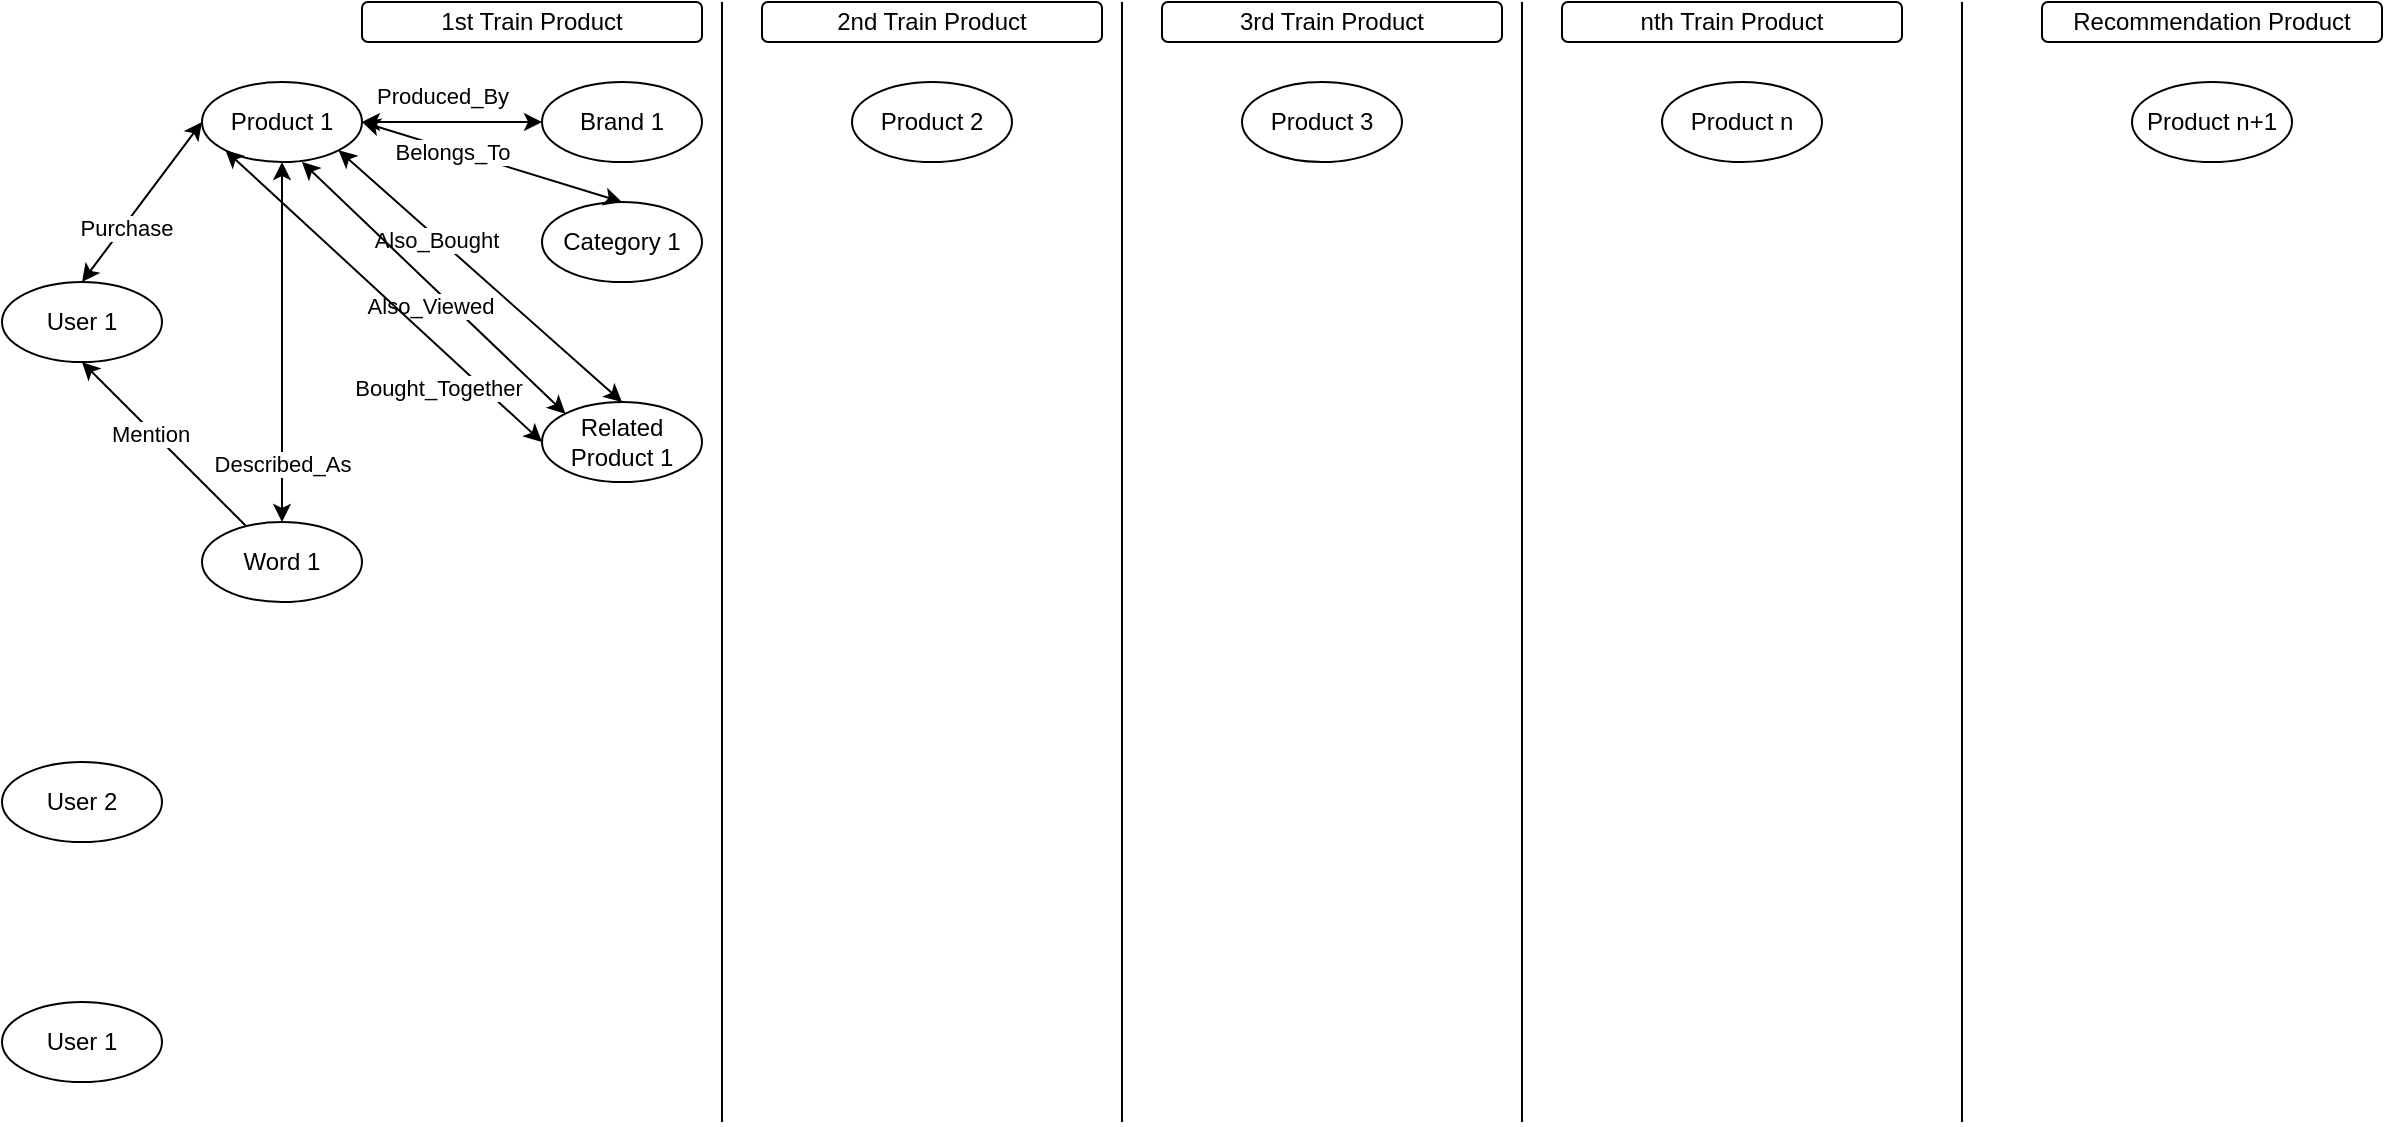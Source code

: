 <mxfile version="20.2.0" type="device"><diagram id="I-RLBWo43ooe1Zx9_YNI" name="Page-1"><mxGraphModel dx="1278" dy="579" grid="1" gridSize="10" guides="1" tooltips="1" connect="1" arrows="1" fold="1" page="1" pageScale="1" pageWidth="850" pageHeight="1100" math="0" shadow="0"><root><mxCell id="0"/><mxCell id="1" parent="0"/><mxCell id="Hz-rAj97ehstO9LGOA_n-1" value="User 1" style="ellipse;whiteSpace=wrap;html=1;" vertex="1" parent="1"><mxGeometry x="20" y="140" width="80" height="40" as="geometry"/></mxCell><mxCell id="Hz-rAj97ehstO9LGOA_n-5" value="Product 1" style="ellipse;whiteSpace=wrap;html=1;" vertex="1" parent="1"><mxGeometry x="120" y="40" width="80" height="40" as="geometry"/></mxCell><mxCell id="Hz-rAj97ehstO9LGOA_n-6" value="1st Train Product" style="rounded=1;whiteSpace=wrap;html=1;" vertex="1" parent="1"><mxGeometry x="200" width="170" height="20" as="geometry"/></mxCell><mxCell id="Hz-rAj97ehstO9LGOA_n-7" value="2nd Train Product" style="rounded=1;whiteSpace=wrap;html=1;" vertex="1" parent="1"><mxGeometry x="400" width="170" height="20" as="geometry"/></mxCell><mxCell id="Hz-rAj97ehstO9LGOA_n-8" value="3rd Train Product" style="rounded=1;whiteSpace=wrap;html=1;" vertex="1" parent="1"><mxGeometry x="600" width="170" height="20" as="geometry"/></mxCell><mxCell id="Hz-rAj97ehstO9LGOA_n-9" value="nth Train Product" style="rounded=1;whiteSpace=wrap;html=1;" vertex="1" parent="1"><mxGeometry x="800" width="170" height="20" as="geometry"/></mxCell><mxCell id="Hz-rAj97ehstO9LGOA_n-10" value="Recommendation Product" style="rounded=1;whiteSpace=wrap;html=1;" vertex="1" parent="1"><mxGeometry x="1040" width="170" height="20" as="geometry"/></mxCell><mxCell id="Hz-rAj97ehstO9LGOA_n-11" value="" style="endArrow=none;html=1;rounded=0;" edge="1" parent="1"><mxGeometry width="50" height="50" relative="1" as="geometry"><mxPoint x="1000" y="560" as="sourcePoint"/><mxPoint x="1000" as="targetPoint"/></mxGeometry></mxCell><mxCell id="Hz-rAj97ehstO9LGOA_n-12" value="" style="endArrow=none;html=1;rounded=0;" edge="1" parent="1"><mxGeometry width="50" height="50" relative="1" as="geometry"><mxPoint x="780" y="560" as="sourcePoint"/><mxPoint x="780" as="targetPoint"/></mxGeometry></mxCell><mxCell id="Hz-rAj97ehstO9LGOA_n-13" value="" style="endArrow=none;html=1;rounded=0;" edge="1" parent="1"><mxGeometry width="50" height="50" relative="1" as="geometry"><mxPoint x="580" y="560" as="sourcePoint"/><mxPoint x="580" as="targetPoint"/></mxGeometry></mxCell><mxCell id="Hz-rAj97ehstO9LGOA_n-14" value="" style="endArrow=none;html=1;rounded=0;" edge="1" parent="1"><mxGeometry width="50" height="50" relative="1" as="geometry"><mxPoint x="380" y="560" as="sourcePoint"/><mxPoint x="380" as="targetPoint"/></mxGeometry></mxCell><mxCell id="Hz-rAj97ehstO9LGOA_n-15" value="" style="endArrow=classic;startArrow=classic;html=1;rounded=0;entryX=0;entryY=0.5;entryDx=0;entryDy=0;exitX=0.5;exitY=0;exitDx=0;exitDy=0;" edge="1" parent="1" source="Hz-rAj97ehstO9LGOA_n-1" target="Hz-rAj97ehstO9LGOA_n-5"><mxGeometry width="50" height="50" relative="1" as="geometry"><mxPoint x="90" y="120" as="sourcePoint"/><mxPoint x="140" y="70" as="targetPoint"/></mxGeometry></mxCell><mxCell id="Hz-rAj97ehstO9LGOA_n-16" value="Purchase" style="edgeLabel;html=1;align=center;verticalAlign=middle;resizable=0;points=[];" vertex="1" connectable="0" parent="Hz-rAj97ehstO9LGOA_n-15"><mxGeometry x="-0.306" y="-1" relative="1" as="geometry"><mxPoint as="offset"/></mxGeometry></mxCell><mxCell id="Hz-rAj97ehstO9LGOA_n-18" value="" style="endArrow=classic;startArrow=classic;html=1;rounded=0;entryX=0;entryY=0.5;entryDx=0;entryDy=0;exitX=0.5;exitY=1;exitDx=0;exitDy=0;" edge="1" parent="1" source="Hz-rAj97ehstO9LGOA_n-1"><mxGeometry width="50" height="50" relative="1" as="geometry"><mxPoint x="100" y="200" as="sourcePoint"/><mxPoint x="160" y="280" as="targetPoint"/></mxGeometry></mxCell><mxCell id="Hz-rAj97ehstO9LGOA_n-19" value="Mention" style="edgeLabel;html=1;align=center;verticalAlign=middle;resizable=0;points=[];" vertex="1" connectable="0" parent="Hz-rAj97ehstO9LGOA_n-18"><mxGeometry x="-0.306" y="-1" relative="1" as="geometry"><mxPoint as="offset"/></mxGeometry></mxCell><mxCell id="Hz-rAj97ehstO9LGOA_n-21" value="User 2" style="ellipse;whiteSpace=wrap;html=1;" vertex="1" parent="1"><mxGeometry x="20" y="380" width="80" height="40" as="geometry"/></mxCell><mxCell id="Hz-rAj97ehstO9LGOA_n-22" value="User 1" style="ellipse;whiteSpace=wrap;html=1;" vertex="1" parent="1"><mxGeometry x="20" y="500" width="80" height="40" as="geometry"/></mxCell><mxCell id="Hz-rAj97ehstO9LGOA_n-23" value="Word 1" style="ellipse;whiteSpace=wrap;html=1;" vertex="1" parent="1"><mxGeometry x="120" y="260" width="80" height="40" as="geometry"/></mxCell><mxCell id="Hz-rAj97ehstO9LGOA_n-24" value="Brand 1" style="ellipse;whiteSpace=wrap;html=1;" vertex="1" parent="1"><mxGeometry x="290" y="40" width="80" height="40" as="geometry"/></mxCell><mxCell id="Hz-rAj97ehstO9LGOA_n-25" value="Category 1" style="ellipse;whiteSpace=wrap;html=1;" vertex="1" parent="1"><mxGeometry x="290" y="100" width="80" height="40" as="geometry"/></mxCell><mxCell id="Hz-rAj97ehstO9LGOA_n-26" value="Related Product 1" style="ellipse;whiteSpace=wrap;html=1;" vertex="1" parent="1"><mxGeometry x="290" y="200" width="80" height="40" as="geometry"/></mxCell><mxCell id="Hz-rAj97ehstO9LGOA_n-27" value="" style="endArrow=classic;startArrow=classic;html=1;rounded=0;exitX=1;exitY=0.5;exitDx=0;exitDy=0;" edge="1" parent="1" source="Hz-rAj97ehstO9LGOA_n-5" target="Hz-rAj97ehstO9LGOA_n-24"><mxGeometry width="50" height="50" relative="1" as="geometry"><mxPoint x="240" y="60" as="sourcePoint"/><mxPoint x="340" y="160" as="targetPoint"/></mxGeometry></mxCell><mxCell id="Hz-rAj97ehstO9LGOA_n-28" value="Produced_By" style="edgeLabel;html=1;align=center;verticalAlign=middle;resizable=0;points=[];" vertex="1" connectable="0" parent="Hz-rAj97ehstO9LGOA_n-27"><mxGeometry x="-0.306" y="-1" relative="1" as="geometry"><mxPoint x="9" y="-14" as="offset"/></mxGeometry></mxCell><mxCell id="Hz-rAj97ehstO9LGOA_n-30" value="" style="endArrow=classic;startArrow=classic;html=1;rounded=0;exitX=1;exitY=0.5;exitDx=0;exitDy=0;entryX=0.5;entryY=0;entryDx=0;entryDy=0;" edge="1" parent="1" source="Hz-rAj97ehstO9LGOA_n-5" target="Hz-rAj97ehstO9LGOA_n-25"><mxGeometry width="50" height="50" relative="1" as="geometry"><mxPoint x="210" y="80" as="sourcePoint"/><mxPoint x="280" y="160" as="targetPoint"/></mxGeometry></mxCell><mxCell id="Hz-rAj97ehstO9LGOA_n-31" value="Belongs_To" style="edgeLabel;html=1;align=center;verticalAlign=middle;resizable=0;points=[];" vertex="1" connectable="0" parent="Hz-rAj97ehstO9LGOA_n-30"><mxGeometry x="-0.306" y="-1" relative="1" as="geometry"><mxPoint as="offset"/></mxGeometry></mxCell><mxCell id="Hz-rAj97ehstO9LGOA_n-32" value="" style="endArrow=classic;startArrow=classic;html=1;rounded=0;entryX=0.5;entryY=0;entryDx=0;entryDy=0;exitX=1;exitY=1;exitDx=0;exitDy=0;" edge="1" parent="1" source="Hz-rAj97ehstO9LGOA_n-5" target="Hz-rAj97ehstO9LGOA_n-26"><mxGeometry width="50" height="50" relative="1" as="geometry"><mxPoint x="200" y="80" as="sourcePoint"/><mxPoint x="300" y="180" as="targetPoint"/></mxGeometry></mxCell><mxCell id="Hz-rAj97ehstO9LGOA_n-33" value="Also_Bought" style="edgeLabel;html=1;align=center;verticalAlign=middle;resizable=0;points=[];" vertex="1" connectable="0" parent="Hz-rAj97ehstO9LGOA_n-32"><mxGeometry x="-0.306" y="-1" relative="1" as="geometry"><mxPoint as="offset"/></mxGeometry></mxCell><mxCell id="Hz-rAj97ehstO9LGOA_n-34" value="" style="endArrow=classic;startArrow=classic;html=1;rounded=0;entryX=0;entryY=0;entryDx=0;entryDy=0;" edge="1" parent="1" target="Hz-rAj97ehstO9LGOA_n-26"><mxGeometry width="50" height="50" relative="1" as="geometry"><mxPoint x="170" y="80" as="sourcePoint"/><mxPoint x="300" y="200" as="targetPoint"/></mxGeometry></mxCell><mxCell id="Hz-rAj97ehstO9LGOA_n-35" value="Also_Viewed" style="edgeLabel;html=1;align=center;verticalAlign=middle;resizable=0;points=[];" vertex="1" connectable="0" parent="Hz-rAj97ehstO9LGOA_n-34"><mxGeometry x="-0.306" y="-1" relative="1" as="geometry"><mxPoint x="19" y="28" as="offset"/></mxGeometry></mxCell><mxCell id="Hz-rAj97ehstO9LGOA_n-36" value="" style="endArrow=classic;startArrow=classic;html=1;rounded=0;entryX=0;entryY=0.5;entryDx=0;entryDy=0;exitX=0;exitY=1;exitDx=0;exitDy=0;" edge="1" parent="1" source="Hz-rAj97ehstO9LGOA_n-5" target="Hz-rAj97ehstO9LGOA_n-26"><mxGeometry width="50" height="50" relative="1" as="geometry"><mxPoint x="170" y="70" as="sourcePoint"/><mxPoint x="280" y="190" as="targetPoint"/></mxGeometry></mxCell><mxCell id="Hz-rAj97ehstO9LGOA_n-37" value="Bought_Together" style="edgeLabel;html=1;align=center;verticalAlign=middle;resizable=0;points=[];" vertex="1" connectable="0" parent="Hz-rAj97ehstO9LGOA_n-36"><mxGeometry x="-0.306" y="-1" relative="1" as="geometry"><mxPoint x="52" y="67" as="offset"/></mxGeometry></mxCell><mxCell id="Hz-rAj97ehstO9LGOA_n-39" value="Product 2" style="ellipse;whiteSpace=wrap;html=1;" vertex="1" parent="1"><mxGeometry x="445" y="40" width="80" height="40" as="geometry"/></mxCell><mxCell id="Hz-rAj97ehstO9LGOA_n-40" value="Product 3" style="ellipse;whiteSpace=wrap;html=1;" vertex="1" parent="1"><mxGeometry x="640" y="40" width="80" height="40" as="geometry"/></mxCell><mxCell id="Hz-rAj97ehstO9LGOA_n-41" value="Product n" style="ellipse;whiteSpace=wrap;html=1;" vertex="1" parent="1"><mxGeometry x="850" y="40" width="80" height="40" as="geometry"/></mxCell><mxCell id="Hz-rAj97ehstO9LGOA_n-42" value="Product n+1" style="ellipse;whiteSpace=wrap;html=1;" vertex="1" parent="1"><mxGeometry x="1085" y="40" width="80" height="40" as="geometry"/></mxCell><mxCell id="Hz-rAj97ehstO9LGOA_n-43" value="" style="endArrow=classic;startArrow=classic;html=1;rounded=0;entryX=0.5;entryY=0;entryDx=0;entryDy=0;exitX=0.5;exitY=1;exitDx=0;exitDy=0;" edge="1" parent="1" source="Hz-rAj97ehstO9LGOA_n-5" target="Hz-rAj97ehstO9LGOA_n-23"><mxGeometry width="50" height="50" relative="1" as="geometry"><mxPoint x="99.996" y="100.002" as="sourcePoint"/><mxPoint x="258.28" y="245.86" as="targetPoint"/></mxGeometry></mxCell><mxCell id="Hz-rAj97ehstO9LGOA_n-44" value="Described_As" style="edgeLabel;html=1;align=center;verticalAlign=middle;resizable=0;points=[];" vertex="1" connectable="0" parent="Hz-rAj97ehstO9LGOA_n-43"><mxGeometry x="-0.306" y="-1" relative="1" as="geometry"><mxPoint x="1" y="88" as="offset"/></mxGeometry></mxCell></root></mxGraphModel></diagram></mxfile>